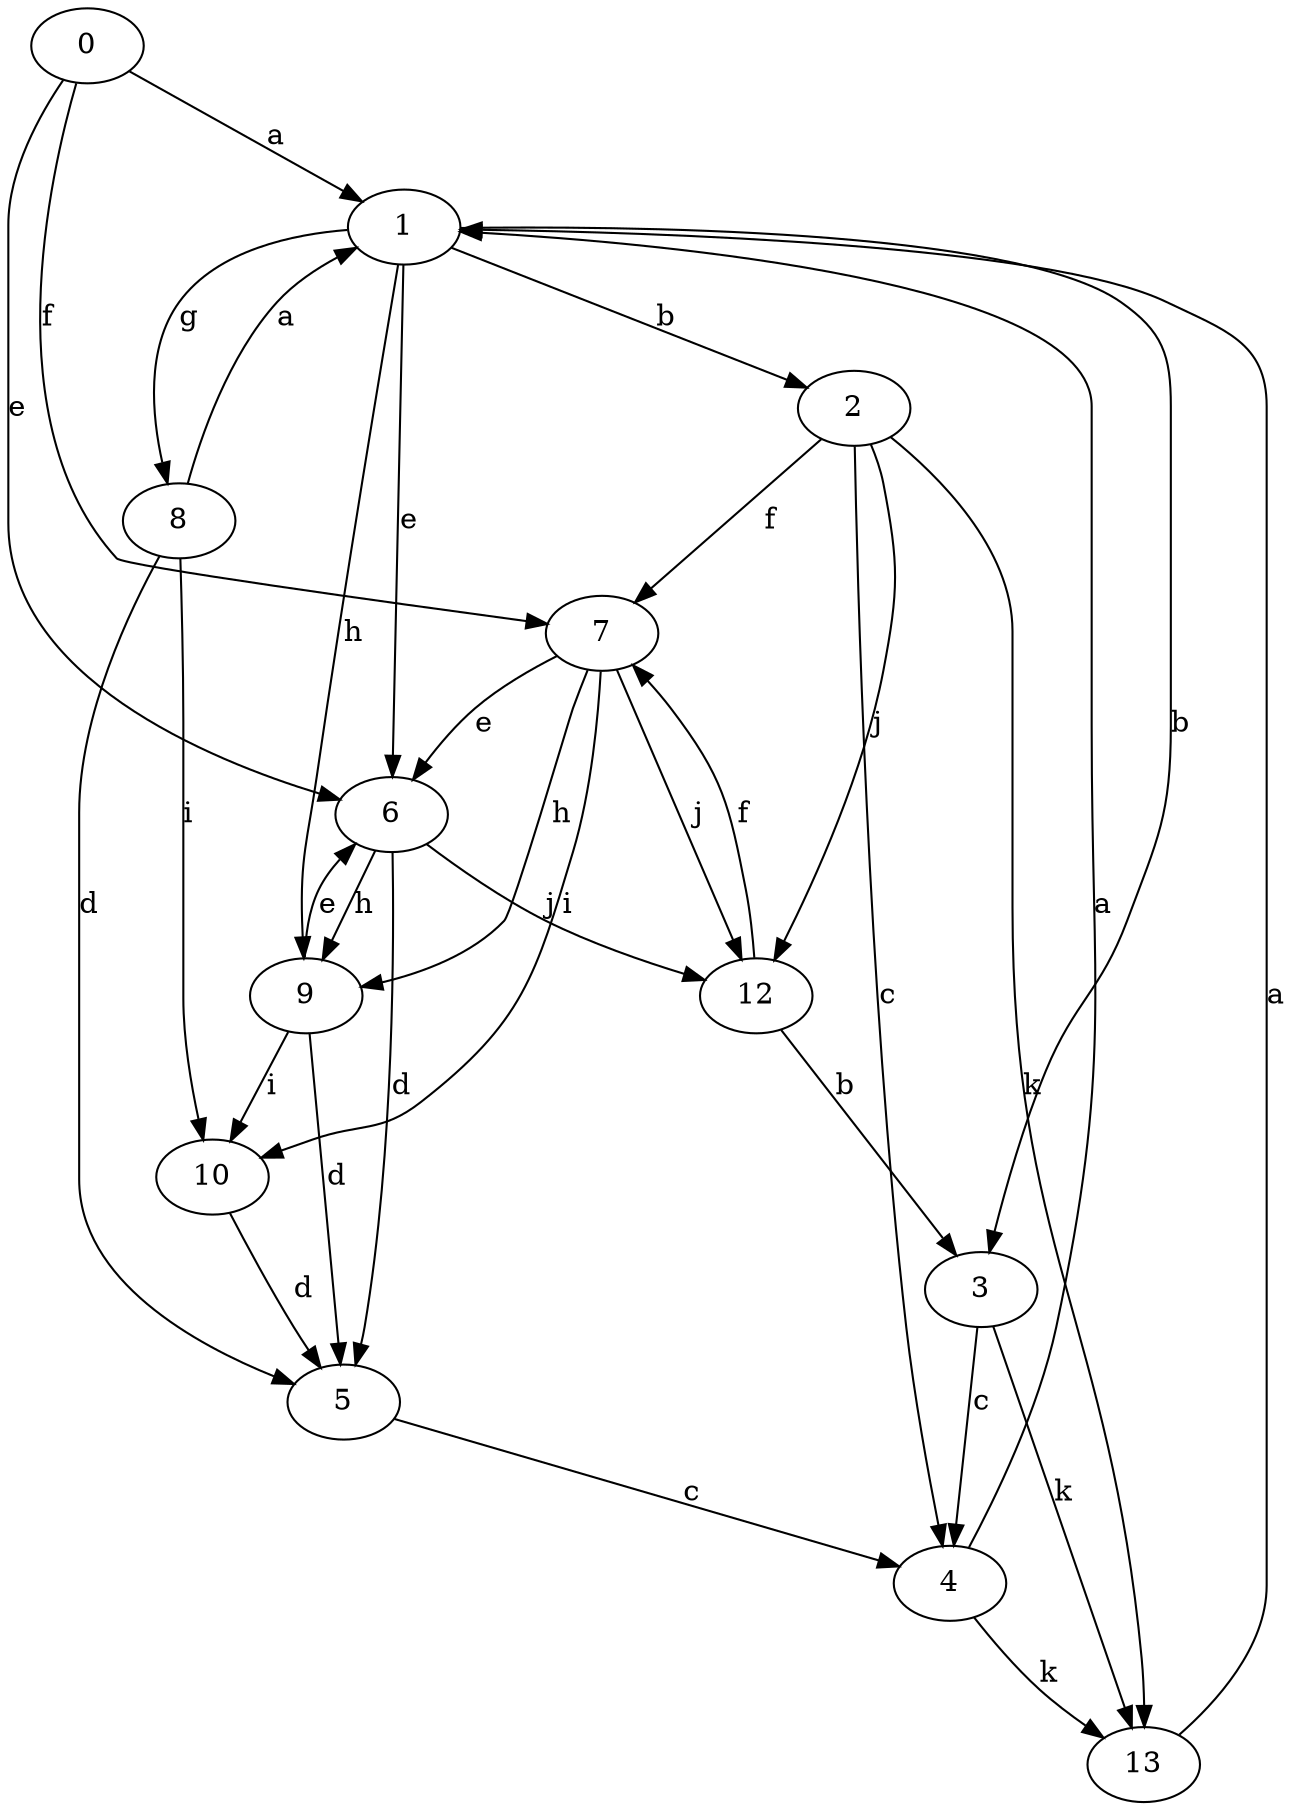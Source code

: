 strict digraph  {
1;
2;
3;
4;
5;
6;
7;
8;
9;
10;
12;
13;
0;
1 -> 2  [label=b];
1 -> 3  [label=b];
1 -> 6  [label=e];
1 -> 8  [label=g];
1 -> 9  [label=h];
2 -> 4  [label=c];
2 -> 7  [label=f];
2 -> 12  [label=j];
2 -> 13  [label=k];
3 -> 4  [label=c];
3 -> 13  [label=k];
4 -> 1  [label=a];
4 -> 13  [label=k];
5 -> 4  [label=c];
6 -> 5  [label=d];
6 -> 9  [label=h];
6 -> 12  [label=j];
7 -> 6  [label=e];
7 -> 9  [label=h];
7 -> 10  [label=i];
7 -> 12  [label=j];
8 -> 1  [label=a];
8 -> 5  [label=d];
8 -> 10  [label=i];
9 -> 5  [label=d];
9 -> 6  [label=e];
9 -> 10  [label=i];
10 -> 5  [label=d];
12 -> 3  [label=b];
12 -> 7  [label=f];
13 -> 1  [label=a];
0 -> 1  [label=a];
0 -> 6  [label=e];
0 -> 7  [label=f];
}
